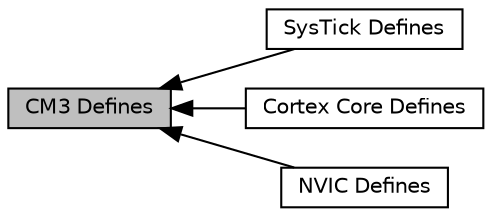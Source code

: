 digraph "CM3 Defines"
{
  edge [fontname="Helvetica",fontsize="10",labelfontname="Helvetica",labelfontsize="10"];
  node [fontname="Helvetica",fontsize="10",shape=record];
  rankdir=LR;
  Node0 [label="CM3 Defines",height=0.2,width=0.4,color="black", fillcolor="grey75", style="filled", fontcolor="black"];
  Node3 [label="SysTick Defines",height=0.2,width=0.4,color="black", fillcolor="white", style="filled",URL="$group__CM3__systick__defines.html",tooltip="libopencm3 Defined Constants and Types for the Cortex SysTick  "];
  Node1 [label="Cortex Core Defines",height=0.2,width=0.4,color="black", fillcolor="white", style="filled",URL="$group__CM3__cortex__defines.html",tooltip="libopencm3 Defined Constants and Types for the Cortex Core  "];
  Node2 [label="NVIC Defines",height=0.2,width=0.4,color="black", fillcolor="white", style="filled",URL="$group__CM3__nvic__defines.html",tooltip="libopencm3 Cortex Nested Vectored Interrupt Controller "];
  Node0->Node1 [shape=plaintext, dir="back", style="solid"];
  Node0->Node2 [shape=plaintext, dir="back", style="solid"];
  Node0->Node3 [shape=plaintext, dir="back", style="solid"];
}
